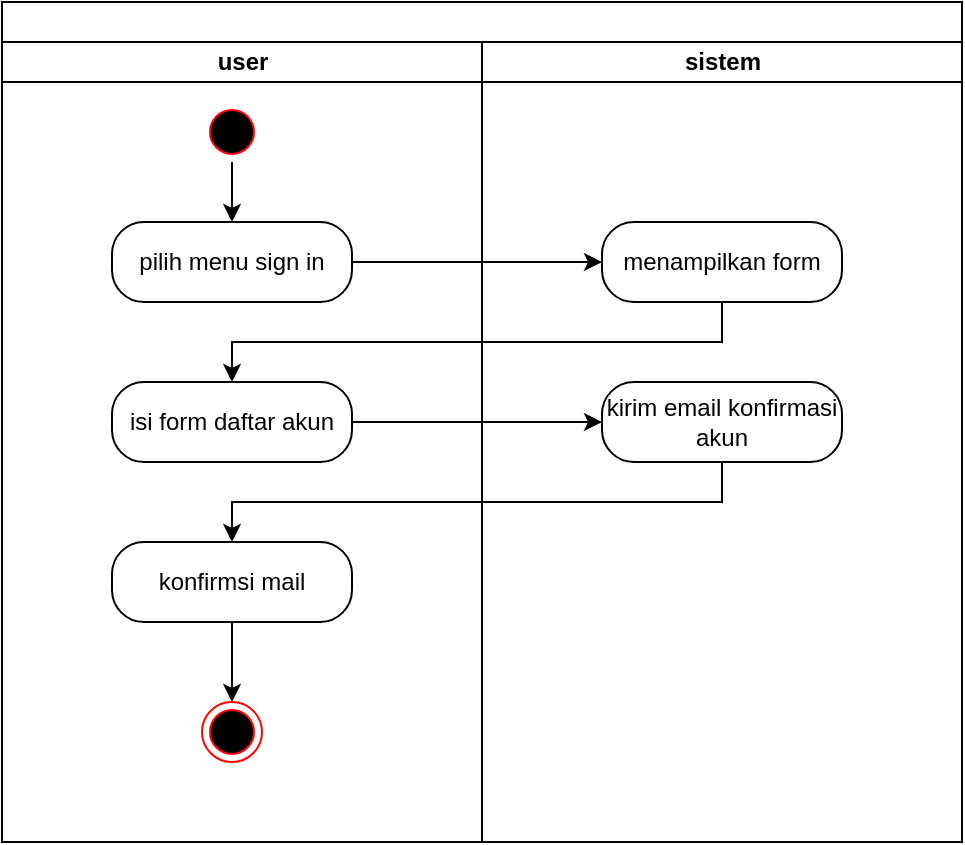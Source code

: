 <mxfile version="24.4.4" type="github">
  <diagram name="Page-1" id="4VRR59aaVPMUUvs4yNJf">
    <mxGraphModel dx="880" dy="434" grid="1" gridSize="10" guides="1" tooltips="1" connect="1" arrows="1" fold="1" page="1" pageScale="1" pageWidth="850" pageHeight="1100" math="0" shadow="0">
      <root>
        <mxCell id="0" />
        <mxCell id="1" parent="0" />
        <mxCell id="l9jkZKj2UulHnHtsVqsz-1" value="" style="swimlane;childLayout=stackLayout;resizeParent=1;resizeParentMax=0;startSize=20;html=1;" parent="1" vertex="1">
          <mxGeometry x="200" y="20" width="480" height="420" as="geometry" />
        </mxCell>
        <mxCell id="l9jkZKj2UulHnHtsVqsz-2" value="user" style="swimlane;startSize=20;html=1;" parent="l9jkZKj2UulHnHtsVqsz-1" vertex="1">
          <mxGeometry y="20" width="240" height="400" as="geometry" />
        </mxCell>
        <mxCell id="l9jkZKj2UulHnHtsVqsz-8" value="pilih menu sign in" style="rounded=1;whiteSpace=wrap;html=1;arcSize=40;" parent="l9jkZKj2UulHnHtsVqsz-2" vertex="1">
          <mxGeometry x="55.0" y="90" width="120" height="40" as="geometry" />
        </mxCell>
        <mxCell id="l9jkZKj2UulHnHtsVqsz-20" value="" style="edgeStyle=orthogonalEdgeStyle;rounded=0;orthogonalLoop=1;jettySize=auto;html=1;" parent="l9jkZKj2UulHnHtsVqsz-2" source="l9jkZKj2UulHnHtsVqsz-5" edge="1">
          <mxGeometry relative="1" as="geometry">
            <mxPoint x="115" y="90" as="targetPoint" />
          </mxGeometry>
        </mxCell>
        <mxCell id="l9jkZKj2UulHnHtsVqsz-5" value="" style="ellipse;html=1;shape=startState;fillColor=#000000;strokeColor=#ff0000;" parent="l9jkZKj2UulHnHtsVqsz-2" vertex="1">
          <mxGeometry x="100.0" y="30" width="30" height="30" as="geometry" />
        </mxCell>
        <mxCell id="l9jkZKj2UulHnHtsVqsz-13" value="isi form daftar akun" style="rounded=1;whiteSpace=wrap;html=1;arcSize=40;" parent="l9jkZKj2UulHnHtsVqsz-2" vertex="1">
          <mxGeometry x="55.0" y="170" width="120" height="40" as="geometry" />
        </mxCell>
        <mxCell id="l9jkZKj2UulHnHtsVqsz-28" value="" style="edgeStyle=orthogonalEdgeStyle;rounded=0;orthogonalLoop=1;jettySize=auto;html=1;" parent="l9jkZKj2UulHnHtsVqsz-2" source="l9jkZKj2UulHnHtsVqsz-17" target="l9jkZKj2UulHnHtsVqsz-19" edge="1">
          <mxGeometry relative="1" as="geometry" />
        </mxCell>
        <mxCell id="l9jkZKj2UulHnHtsVqsz-17" value="konfirmsi mail" style="rounded=1;whiteSpace=wrap;html=1;arcSize=40;" parent="l9jkZKj2UulHnHtsVqsz-2" vertex="1">
          <mxGeometry x="55" y="250" width="120" height="40" as="geometry" />
        </mxCell>
        <mxCell id="l9jkZKj2UulHnHtsVqsz-19" value="" style="ellipse;html=1;shape=endState;fillColor=#000000;strokeColor=#ff0000;" parent="l9jkZKj2UulHnHtsVqsz-2" vertex="1">
          <mxGeometry x="100" y="330" width="30" height="30" as="geometry" />
        </mxCell>
        <mxCell id="l9jkZKj2UulHnHtsVqsz-3" value="sistem" style="swimlane;startSize=20;html=1;" parent="l9jkZKj2UulHnHtsVqsz-1" vertex="1">
          <mxGeometry x="240" y="20" width="240" height="400" as="geometry" />
        </mxCell>
        <mxCell id="l9jkZKj2UulHnHtsVqsz-12" value="menampilkan form" style="rounded=1;whiteSpace=wrap;html=1;arcSize=40;" parent="l9jkZKj2UulHnHtsVqsz-3" vertex="1">
          <mxGeometry x="60.0" y="90" width="120" height="40" as="geometry" />
        </mxCell>
        <mxCell id="l9jkZKj2UulHnHtsVqsz-15" value="kirim email konfirmasi akun" style="rounded=1;whiteSpace=wrap;html=1;arcSize=40;" parent="l9jkZKj2UulHnHtsVqsz-3" vertex="1">
          <mxGeometry x="60.0" y="170" width="120" height="40" as="geometry" />
        </mxCell>
        <mxCell id="l9jkZKj2UulHnHtsVqsz-22" style="edgeStyle=orthogonalEdgeStyle;rounded=0;orthogonalLoop=1;jettySize=auto;html=1;" parent="l9jkZKj2UulHnHtsVqsz-1" source="l9jkZKj2UulHnHtsVqsz-8" target="l9jkZKj2UulHnHtsVqsz-12" edge="1">
          <mxGeometry relative="1" as="geometry" />
        </mxCell>
        <mxCell id="l9jkZKj2UulHnHtsVqsz-23" value="" style="edgeStyle=orthogonalEdgeStyle;rounded=0;orthogonalLoop=1;jettySize=auto;html=1;entryX=0.5;entryY=0;entryDx=0;entryDy=0;" parent="l9jkZKj2UulHnHtsVqsz-1" source="l9jkZKj2UulHnHtsVqsz-12" target="l9jkZKj2UulHnHtsVqsz-13" edge="1">
          <mxGeometry relative="1" as="geometry">
            <Array as="points">
              <mxPoint x="360" y="170" />
              <mxPoint x="115" y="170" />
            </Array>
          </mxGeometry>
        </mxCell>
        <mxCell id="l9jkZKj2UulHnHtsVqsz-25" style="edgeStyle=orthogonalEdgeStyle;rounded=0;orthogonalLoop=1;jettySize=auto;html=1;entryX=0;entryY=0.5;entryDx=0;entryDy=0;" parent="l9jkZKj2UulHnHtsVqsz-1" source="l9jkZKj2UulHnHtsVqsz-13" target="l9jkZKj2UulHnHtsVqsz-15" edge="1">
          <mxGeometry relative="1" as="geometry" />
        </mxCell>
        <mxCell id="l9jkZKj2UulHnHtsVqsz-27" style="edgeStyle=orthogonalEdgeStyle;rounded=0;orthogonalLoop=1;jettySize=auto;html=1;entryX=0.5;entryY=0;entryDx=0;entryDy=0;" parent="l9jkZKj2UulHnHtsVqsz-1" source="l9jkZKj2UulHnHtsVqsz-15" target="l9jkZKj2UulHnHtsVqsz-17" edge="1">
          <mxGeometry relative="1" as="geometry">
            <Array as="points">
              <mxPoint x="360" y="250" />
              <mxPoint x="115" y="250" />
            </Array>
          </mxGeometry>
        </mxCell>
      </root>
    </mxGraphModel>
  </diagram>
</mxfile>
